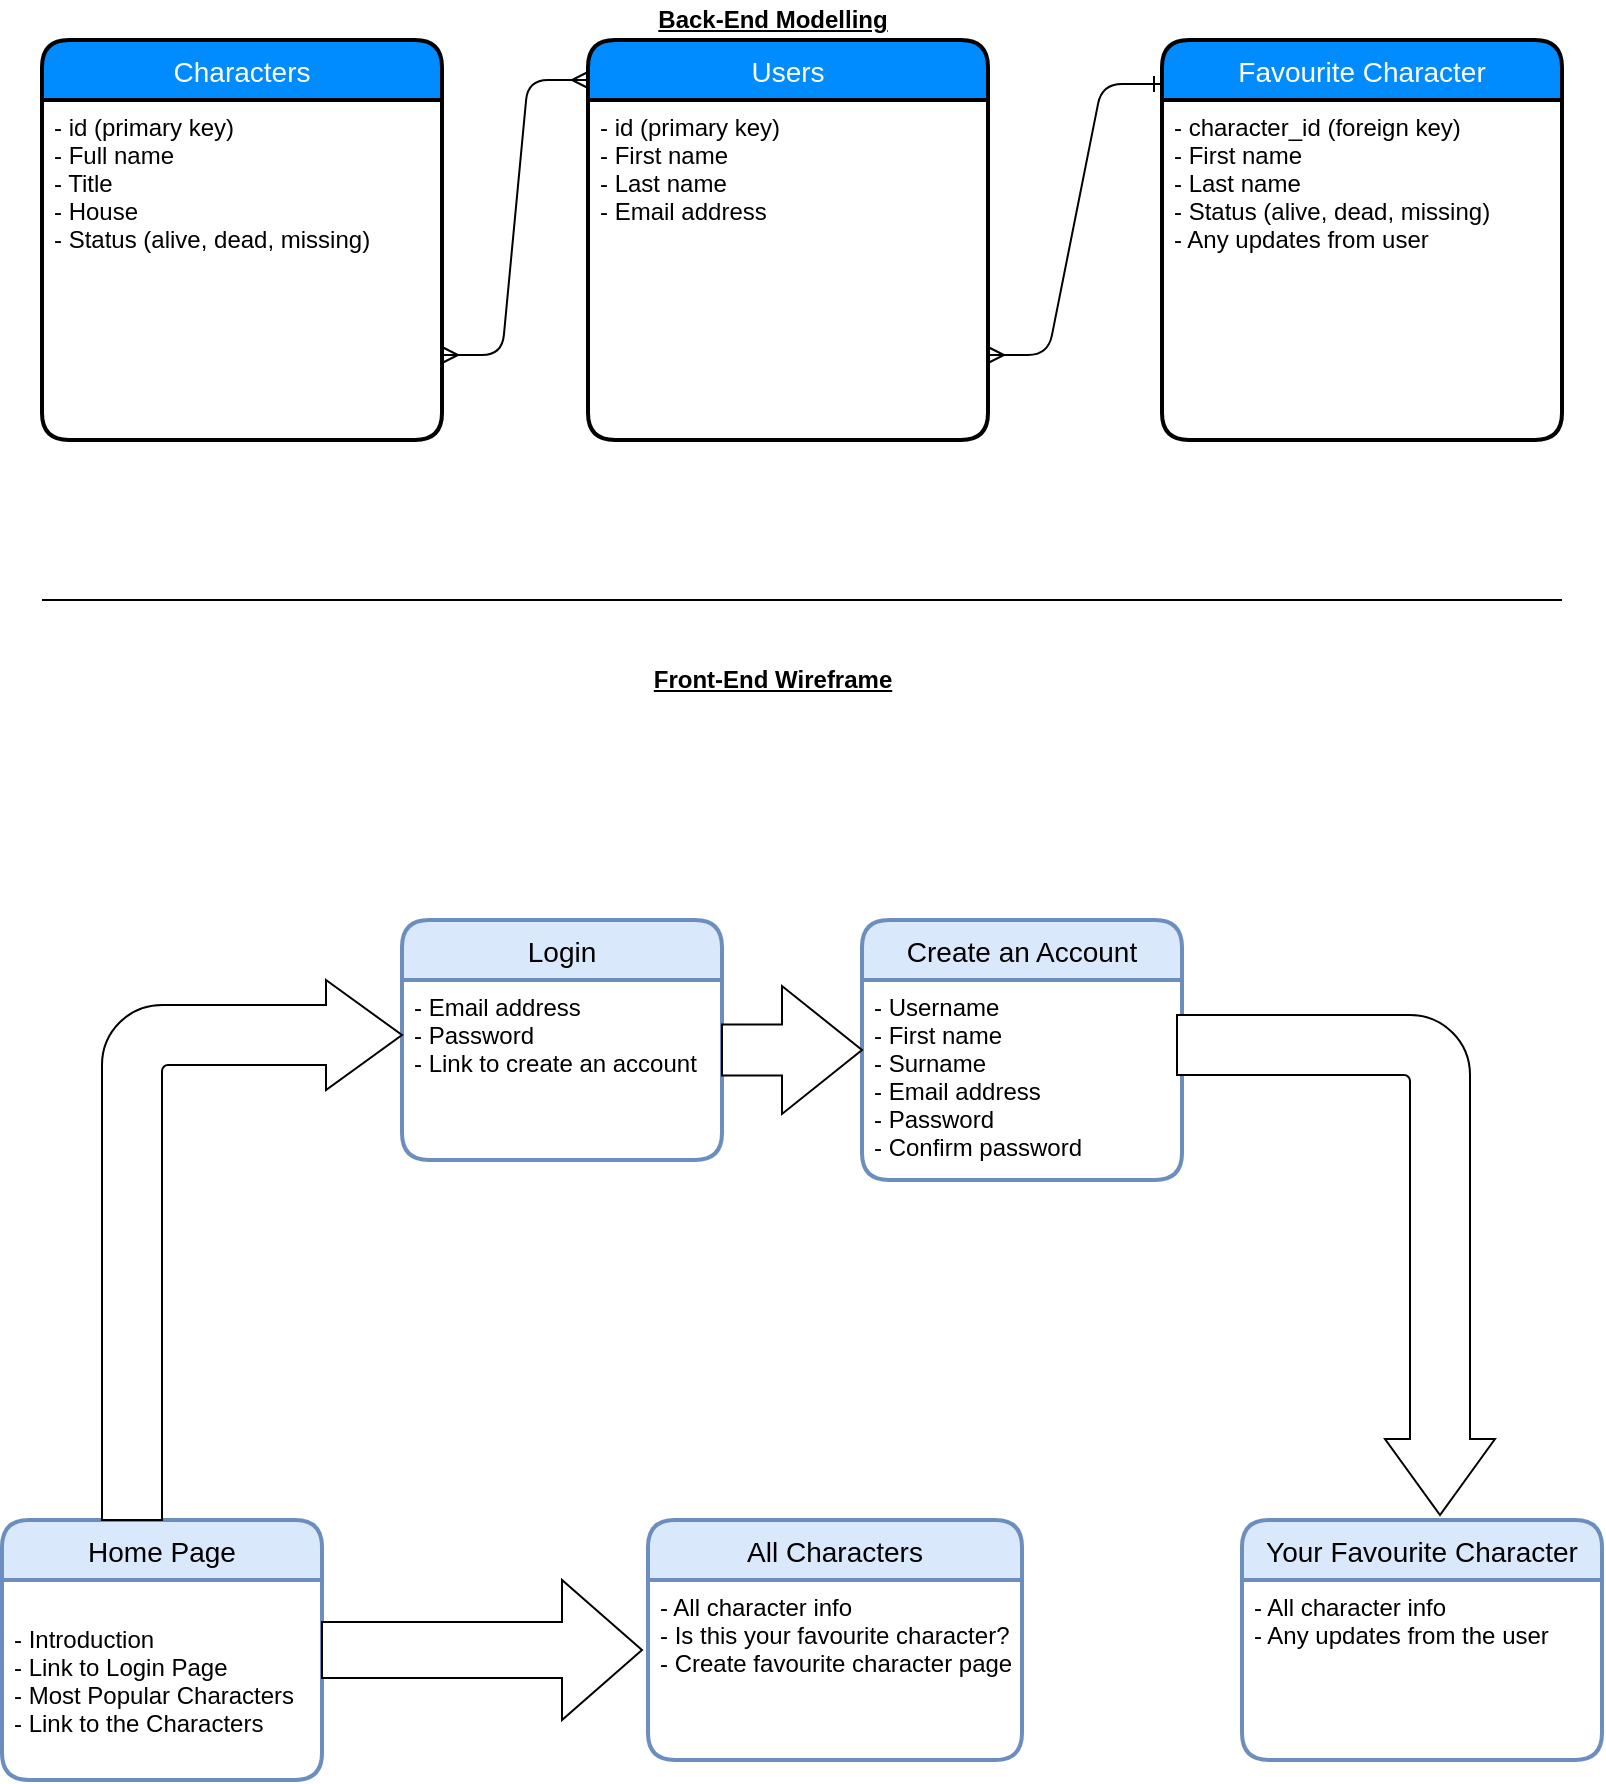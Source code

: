 <mxfile version="12.2.2" type="device" pages="1"><diagram id="TYxI-EqbhazAeQpN2NUP" name="Page-1"><mxGraphModel dx="512" dy="579" grid="1" gridSize="10" guides="1" tooltips="1" connect="1" arrows="1" fold="1" page="1" pageScale="1" pageWidth="827" pageHeight="1169" math="0" shadow="0"><root><mxCell id="0"/><mxCell id="1" parent="0"/><mxCell id="7g7JtO17Is_RDzhDP2G1-14" value="Characters" style="swimlane;childLayout=stackLayout;horizontal=1;startSize=30;horizontalStack=0;fillColor=#008cff;fontColor=#FFFFFF;rounded=1;fontSize=14;fontStyle=0;strokeWidth=2;resizeParent=0;resizeLast=1;shadow=0;dashed=0;align=center;direction=east;" parent="1" vertex="1"><mxGeometry x="40" y="40" width="200" height="200" as="geometry"/></mxCell><mxCell id="7g7JtO17Is_RDzhDP2G1-15" value="- id (primary key)&#10;- Full name&#10;- Title&#10;- House&#10;- Status (alive, dead, missing)&#10;" style="align=left;strokeColor=none;fillColor=none;spacingLeft=4;fontSize=12;verticalAlign=top;resizable=0;rotatable=0;part=1;" parent="7g7JtO17Is_RDzhDP2G1-14" vertex="1"><mxGeometry y="30" width="200" height="170" as="geometry"/></mxCell><mxCell id="7g7JtO17Is_RDzhDP2G1-19" value="Users" style="swimlane;childLayout=stackLayout;horizontal=1;startSize=30;horizontalStack=0;fillColor=#008cff;fontColor=#FFFFFF;rounded=1;fontSize=14;fontStyle=0;strokeWidth=2;resizeParent=0;resizeLast=1;shadow=0;dashed=0;align=center;direction=east;" parent="1" vertex="1"><mxGeometry x="313" y="40" width="200" height="200" as="geometry"/></mxCell><mxCell id="7g7JtO17Is_RDzhDP2G1-20" value="- id (primary key)&#10;- First name&#10;- Last name&#10;- Email address&#10;" style="align=left;strokeColor=none;fillColor=none;spacingLeft=4;fontSize=12;verticalAlign=top;resizable=0;rotatable=0;part=1;" parent="7g7JtO17Is_RDzhDP2G1-19" vertex="1"><mxGeometry y="30" width="200" height="170" as="geometry"/></mxCell><mxCell id="7g7JtO17Is_RDzhDP2G1-22" value="Favourite Character" style="swimlane;childLayout=stackLayout;horizontal=1;startSize=30;horizontalStack=0;fillColor=#008cff;fontColor=#FFFFFF;rounded=1;fontSize=14;fontStyle=0;strokeWidth=2;resizeParent=0;resizeLast=1;shadow=0;dashed=0;align=center;direction=east;" parent="1" vertex="1"><mxGeometry x="600" y="40" width="200" height="200" as="geometry"/></mxCell><mxCell id="7g7JtO17Is_RDzhDP2G1-23" value="- character_id (foreign key)&#10;- First name&#10;- Last name&#10;- Status (alive, dead, missing)&#10;- Any updates from user" style="align=left;strokeColor=none;fillColor=none;spacingLeft=4;fontSize=12;verticalAlign=top;resizable=0;rotatable=0;part=1;" parent="7g7JtO17Is_RDzhDP2G1-22" vertex="1"><mxGeometry y="30" width="200" height="170" as="geometry"/></mxCell><mxCell id="7g7JtO17Is_RDzhDP2G1-24" value="" style="edgeStyle=entityRelationEdgeStyle;fontSize=12;html=1;endArrow=ERmany;startArrow=ERmany;exitX=1;exitY=0.75;exitDx=0;exitDy=0;" parent="1" source="7g7JtO17Is_RDzhDP2G1-15" edge="1"><mxGeometry width="100" height="100" relative="1" as="geometry"><mxPoint x="213" y="160" as="sourcePoint"/><mxPoint x="313" y="60" as="targetPoint"/></mxGeometry></mxCell><mxCell id="7g7JtO17Is_RDzhDP2G1-27" value="" style="edgeStyle=entityRelationEdgeStyle;fontSize=12;html=1;endArrow=ERone;startArrow=ERmany;exitX=1;exitY=0.75;exitDx=0;exitDy=0;startFill=0;endFill=0;" parent="1" source="7g7JtO17Is_RDzhDP2G1-20" edge="1"><mxGeometry width="100" height="100" relative="1" as="geometry"><mxPoint x="480" y="300" as="sourcePoint"/><mxPoint x="600" y="62" as="targetPoint"/></mxGeometry></mxCell><mxCell id="7g7JtO17Is_RDzhDP2G1-29" value="" style="endArrow=none;html=1;" parent="1" edge="1"><mxGeometry width="50" height="50" relative="1" as="geometry"><mxPoint x="40" y="320" as="sourcePoint"/><mxPoint x="800" y="320" as="targetPoint"/></mxGeometry></mxCell><mxCell id="7g7JtO17Is_RDzhDP2G1-30" value="&lt;b&gt;&lt;u&gt;Front-End Wireframe&lt;/u&gt;&lt;/b&gt;" style="text;html=1;resizable=0;points=[];autosize=1;align=center;verticalAlign=top;spacingTop=-4;" parent="1" vertex="1"><mxGeometry x="340" y="350" width="130" height="20" as="geometry"/></mxCell><mxCell id="7g7JtO17Is_RDzhDP2G1-31" value="&lt;b&gt;&lt;u&gt;Back-End Modelling&lt;/u&gt;&lt;/b&gt;" style="text;html=1;resizable=0;points=[];autosize=1;align=center;verticalAlign=top;spacingTop=-4;" parent="1" vertex="1"><mxGeometry x="340" y="20" width="130" height="20" as="geometry"/></mxCell><mxCell id="7g7JtO17Is_RDzhDP2G1-33" value="Home Page" style="swimlane;childLayout=stackLayout;horizontal=1;startSize=30;horizontalStack=0;fillColor=#dae8fc;rounded=1;fontSize=14;fontStyle=0;strokeWidth=2;resizeParent=0;resizeLast=1;shadow=0;dashed=0;align=center;strokeColor=#6c8ebf;rotation=0;" parent="1" vertex="1"><mxGeometry x="20" y="780" width="160" height="130" as="geometry"/></mxCell><mxCell id="7g7JtO17Is_RDzhDP2G1-34" value="- Introduction&#10;- Link to Login Page&#10;- Most Popular Characters&#10;- Link to the Characters" style="align=left;strokeColor=none;fillColor=none;spacingLeft=4;fontSize=12;verticalAlign=middle;resizable=0;rotatable=0;part=1;rotation=0;" parent="7g7JtO17Is_RDzhDP2G1-33" vertex="1"><mxGeometry y="30" width="160" height="100" as="geometry"/></mxCell><mxCell id="7g7JtO17Is_RDzhDP2G1-38" value="All Characters" style="swimlane;childLayout=stackLayout;horizontal=1;startSize=30;horizontalStack=0;fillColor=#dae8fc;rounded=1;fontSize=14;fontStyle=0;strokeWidth=2;resizeParent=0;resizeLast=1;shadow=0;dashed=0;align=center;strokeColor=#6c8ebf;rotation=0;" parent="1" vertex="1"><mxGeometry x="343" y="780" width="187" height="120" as="geometry"/></mxCell><mxCell id="7g7JtO17Is_RDzhDP2G1-39" value="- All character info&#10;- Is this your favourite character?&#10;- Create favourite character page" style="align=left;strokeColor=none;fillColor=none;spacingLeft=4;fontSize=12;verticalAlign=top;resizable=0;rotatable=0;part=1;rotation=0;" parent="7g7JtO17Is_RDzhDP2G1-38" vertex="1"><mxGeometry y="30" width="187" height="90" as="geometry"/></mxCell><mxCell id="7g7JtO17Is_RDzhDP2G1-40" value="Create an Account" style="swimlane;childLayout=stackLayout;horizontal=1;startSize=30;horizontalStack=0;fillColor=#dae8fc;rounded=1;fontSize=14;fontStyle=0;strokeWidth=2;resizeParent=0;resizeLast=1;shadow=0;dashed=0;align=center;strokeColor=#6c8ebf;rotation=0;" parent="1" vertex="1"><mxGeometry x="450" y="480" width="160" height="130" as="geometry"/></mxCell><mxCell id="7g7JtO17Is_RDzhDP2G1-41" value="- Username&#10;- First name&#10;- Surname&#10;- Email address&#10;- Password&#10;- Confirm password" style="align=left;strokeColor=none;fillColor=none;spacingLeft=4;fontSize=12;verticalAlign=top;resizable=0;rotatable=0;part=1;rotation=0;" parent="7g7JtO17Is_RDzhDP2G1-40" vertex="1"><mxGeometry y="30" width="160" height="100" as="geometry"/></mxCell><mxCell id="7g7JtO17Is_RDzhDP2G1-36" value="Login" style="swimlane;childLayout=stackLayout;horizontal=1;startSize=30;horizontalStack=0;fillColor=#dae8fc;rounded=1;fontSize=14;fontStyle=0;strokeWidth=2;resizeParent=0;resizeLast=1;shadow=0;dashed=0;align=center;strokeColor=#6c8ebf;rotation=0;" parent="1" vertex="1"><mxGeometry x="220" y="480" width="160" height="120" as="geometry"/></mxCell><mxCell id="7g7JtO17Is_RDzhDP2G1-37" value="- Email address&#10;- Password&#10;- Link to create an account&#10;" style="align=left;strokeColor=none;fillColor=none;spacingLeft=4;fontSize=12;verticalAlign=top;resizable=0;rotatable=0;part=1;rotation=0;" parent="7g7JtO17Is_RDzhDP2G1-36" vertex="1"><mxGeometry y="30" width="160" height="90" as="geometry"/></mxCell><mxCell id="7g7JtO17Is_RDzhDP2G1-45" value="" style="html=1;shadow=0;dashed=0;align=center;verticalAlign=middle;shape=mxgraph.arrows2.bendArrow;dy=15;dx=38;notch=0;arrowHead=55;rounded=1;" parent="1" vertex="1"><mxGeometry x="70" y="510" width="150" height="270" as="geometry"/></mxCell><mxCell id="7g7JtO17Is_RDzhDP2G1-51" value="" style="html=1;shadow=0;dashed=0;align=center;verticalAlign=middle;shape=mxgraph.arrows2.arrow;dy=0.6;dx=40;notch=0;" parent="1" vertex="1"><mxGeometry x="380" y="513" width="70" height="64" as="geometry"/></mxCell><mxCell id="7g7JtO17Is_RDzhDP2G1-52" value="" style="html=1;shadow=0;dashed=0;align=center;verticalAlign=middle;shape=mxgraph.arrows2.bendArrow;dy=15;dx=38;notch=0;arrowHead=55;rounded=1;rotation=90;" parent="1" vertex="1"><mxGeometry x="562" y="573" width="250" height="159" as="geometry"/></mxCell><mxCell id="7g7JtO17Is_RDzhDP2G1-42" value="Your Favourite Character" style="swimlane;childLayout=stackLayout;horizontal=1;startSize=30;horizontalStack=0;fillColor=#dae8fc;rounded=1;fontSize=14;fontStyle=0;strokeWidth=2;resizeParent=0;resizeLast=1;shadow=0;dashed=0;align=center;strokeColor=#6c8ebf;rotation=0;" parent="1" vertex="1"><mxGeometry x="640" y="780" width="180" height="120" as="geometry"/></mxCell><mxCell id="7g7JtO17Is_RDzhDP2G1-43" value="- All character info&#10;- Any updates from the user" style="align=left;strokeColor=none;fillColor=none;spacingLeft=4;fontSize=12;verticalAlign=top;resizable=0;rotatable=0;part=1;rotation=0;" parent="7g7JtO17Is_RDzhDP2G1-42" vertex="1"><mxGeometry y="30" width="180" height="90" as="geometry"/></mxCell><mxCell id="7g7JtO17Is_RDzhDP2G1-55" value="" style="html=1;shadow=0;dashed=0;align=center;verticalAlign=middle;shape=mxgraph.arrows2.arrow;dy=0.6;dx=40;notch=0;" parent="1" vertex="1"><mxGeometry x="180" y="810" width="160" height="70" as="geometry"/></mxCell></root></mxGraphModel></diagram></mxfile>